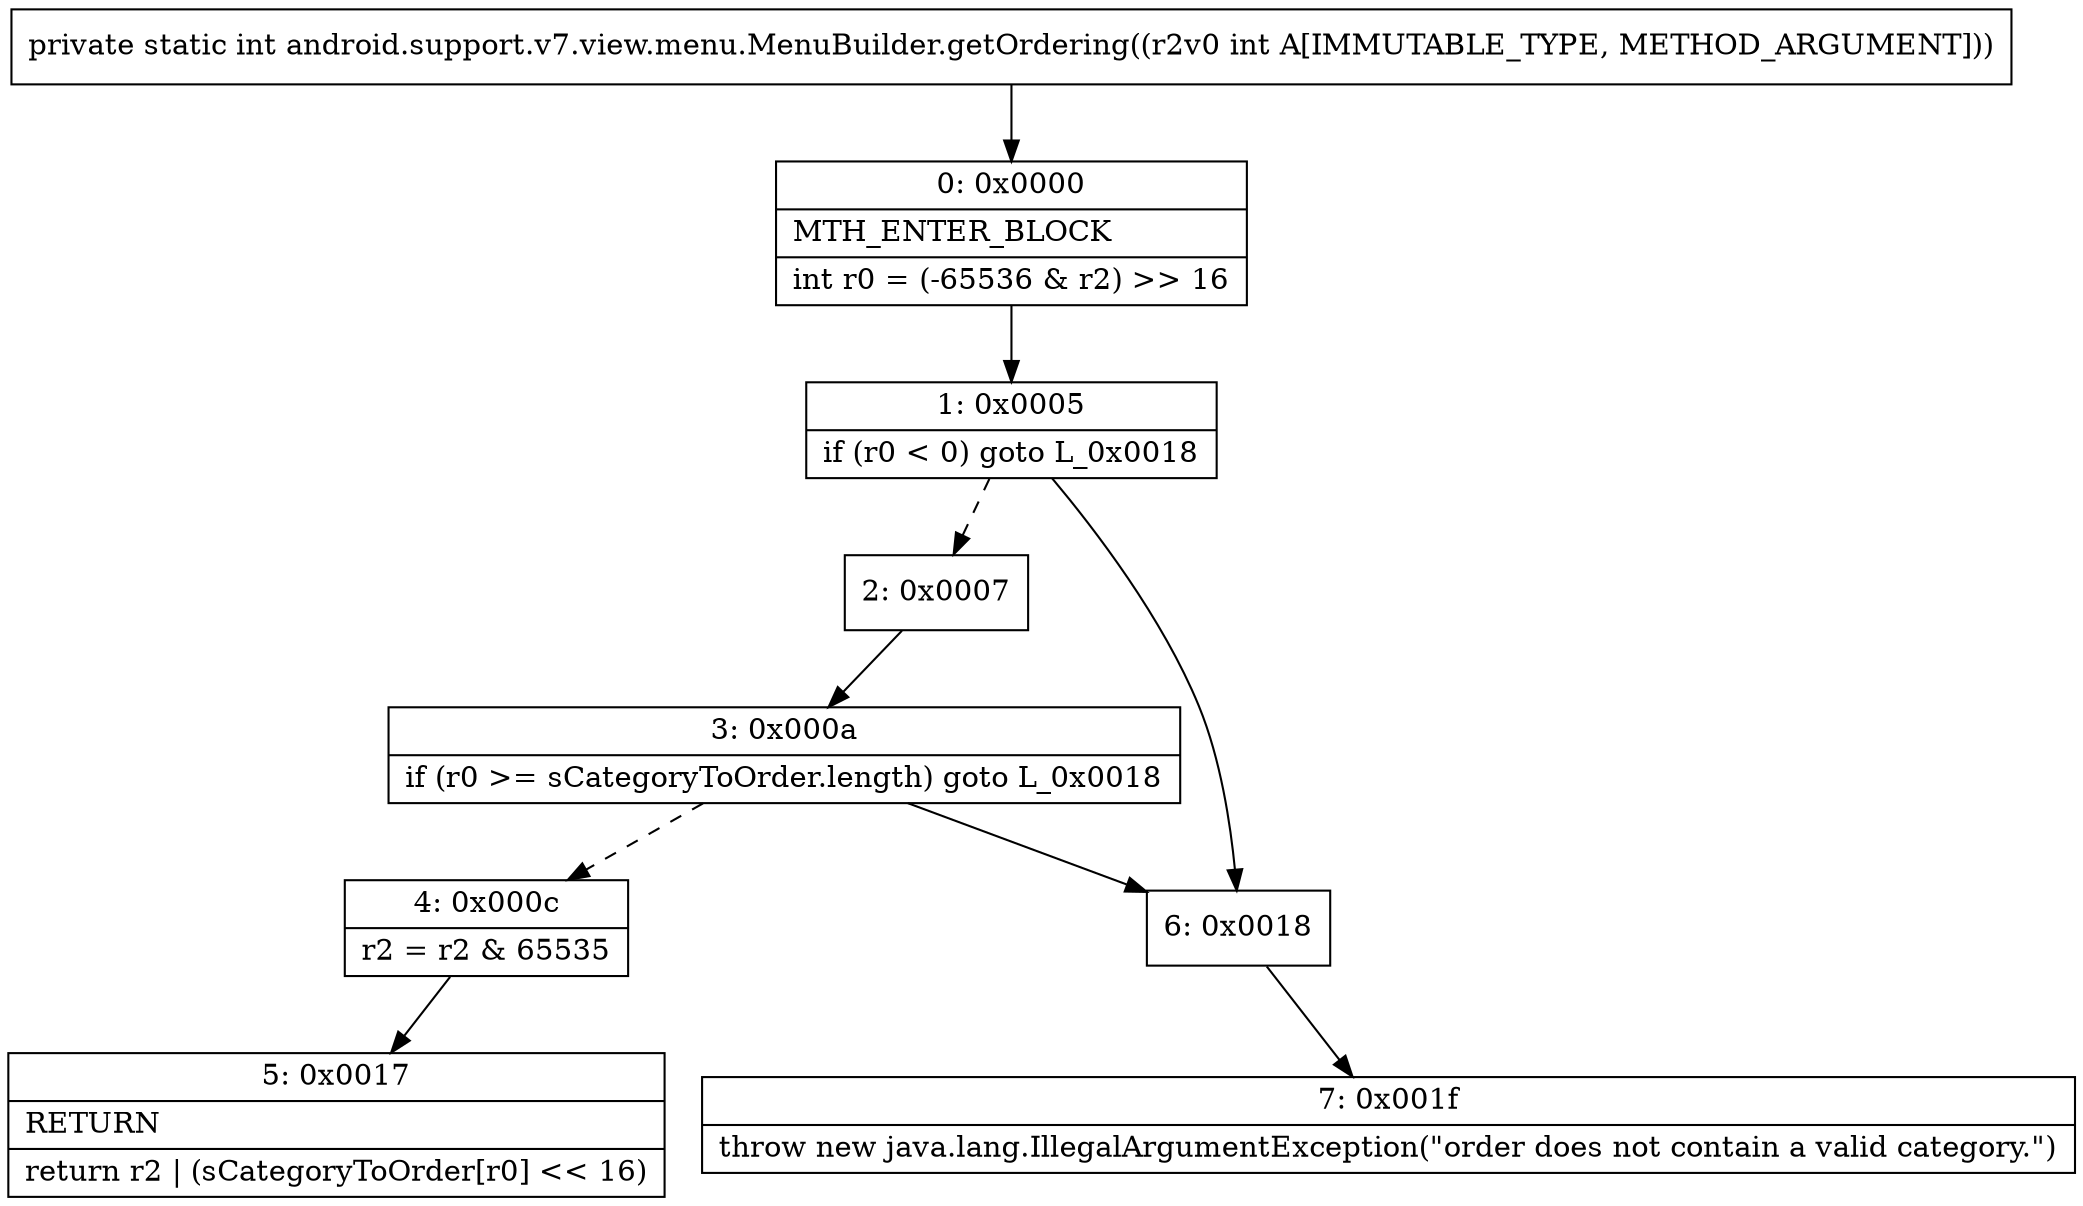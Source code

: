 digraph "CFG forandroid.support.v7.view.menu.MenuBuilder.getOrdering(I)I" {
Node_0 [shape=record,label="{0\:\ 0x0000|MTH_ENTER_BLOCK\l|int r0 = (\-65536 & r2) \>\> 16\l}"];
Node_1 [shape=record,label="{1\:\ 0x0005|if (r0 \< 0) goto L_0x0018\l}"];
Node_2 [shape=record,label="{2\:\ 0x0007}"];
Node_3 [shape=record,label="{3\:\ 0x000a|if (r0 \>= sCategoryToOrder.length) goto L_0x0018\l}"];
Node_4 [shape=record,label="{4\:\ 0x000c|r2 = r2 & 65535\l}"];
Node_5 [shape=record,label="{5\:\ 0x0017|RETURN\l|return r2 \| (sCategoryToOrder[r0] \<\< 16)\l}"];
Node_6 [shape=record,label="{6\:\ 0x0018}"];
Node_7 [shape=record,label="{7\:\ 0x001f|throw new java.lang.IllegalArgumentException(\"order does not contain a valid category.\")\l}"];
MethodNode[shape=record,label="{private static int android.support.v7.view.menu.MenuBuilder.getOrdering((r2v0 int A[IMMUTABLE_TYPE, METHOD_ARGUMENT])) }"];
MethodNode -> Node_0;
Node_0 -> Node_1;
Node_1 -> Node_2[style=dashed];
Node_1 -> Node_6;
Node_2 -> Node_3;
Node_3 -> Node_4[style=dashed];
Node_3 -> Node_6;
Node_4 -> Node_5;
Node_6 -> Node_7;
}

